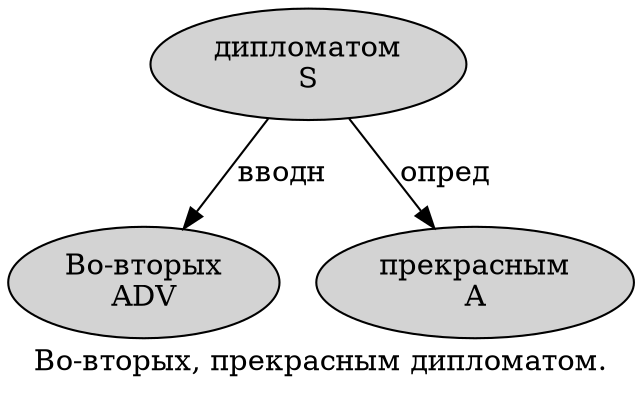 digraph SENTENCE_969 {
	graph [label="Во-вторых, прекрасным дипломатом."]
	node [style=filled]
		0 [label="Во-вторых
ADV" color="" fillcolor=lightgray penwidth=1 shape=ellipse]
		2 [label="прекрасным
A" color="" fillcolor=lightgray penwidth=1 shape=ellipse]
		3 [label="дипломатом
S" color="" fillcolor=lightgray penwidth=1 shape=ellipse]
			3 -> 0 [label="вводн"]
			3 -> 2 [label="опред"]
}